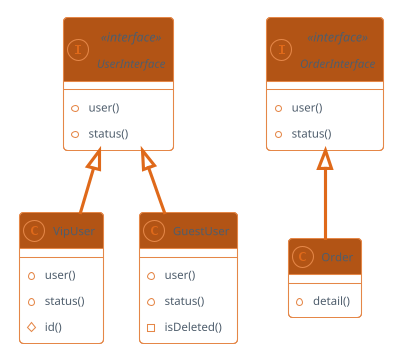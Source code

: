 @startuml
!theme superhero-outline
' + 代表 public
' - 代表 private
' # 代表 protected
interface UserInterface <<interface>> {
    + user()
    + status()
}

class VipUser  {
    + user()
    + status()
    #id()
}

class GuestUser  {
    + user()
    + status()
    -isDeleted()
}

UserInterface <|-- VipUser
UserInterface <|-- GuestUser


interface OrderInterface <<interface>> {
    + user()
    + status()
}

class Order  {
    + detail()
}

OrderInterface <|-- Order

@enduml
